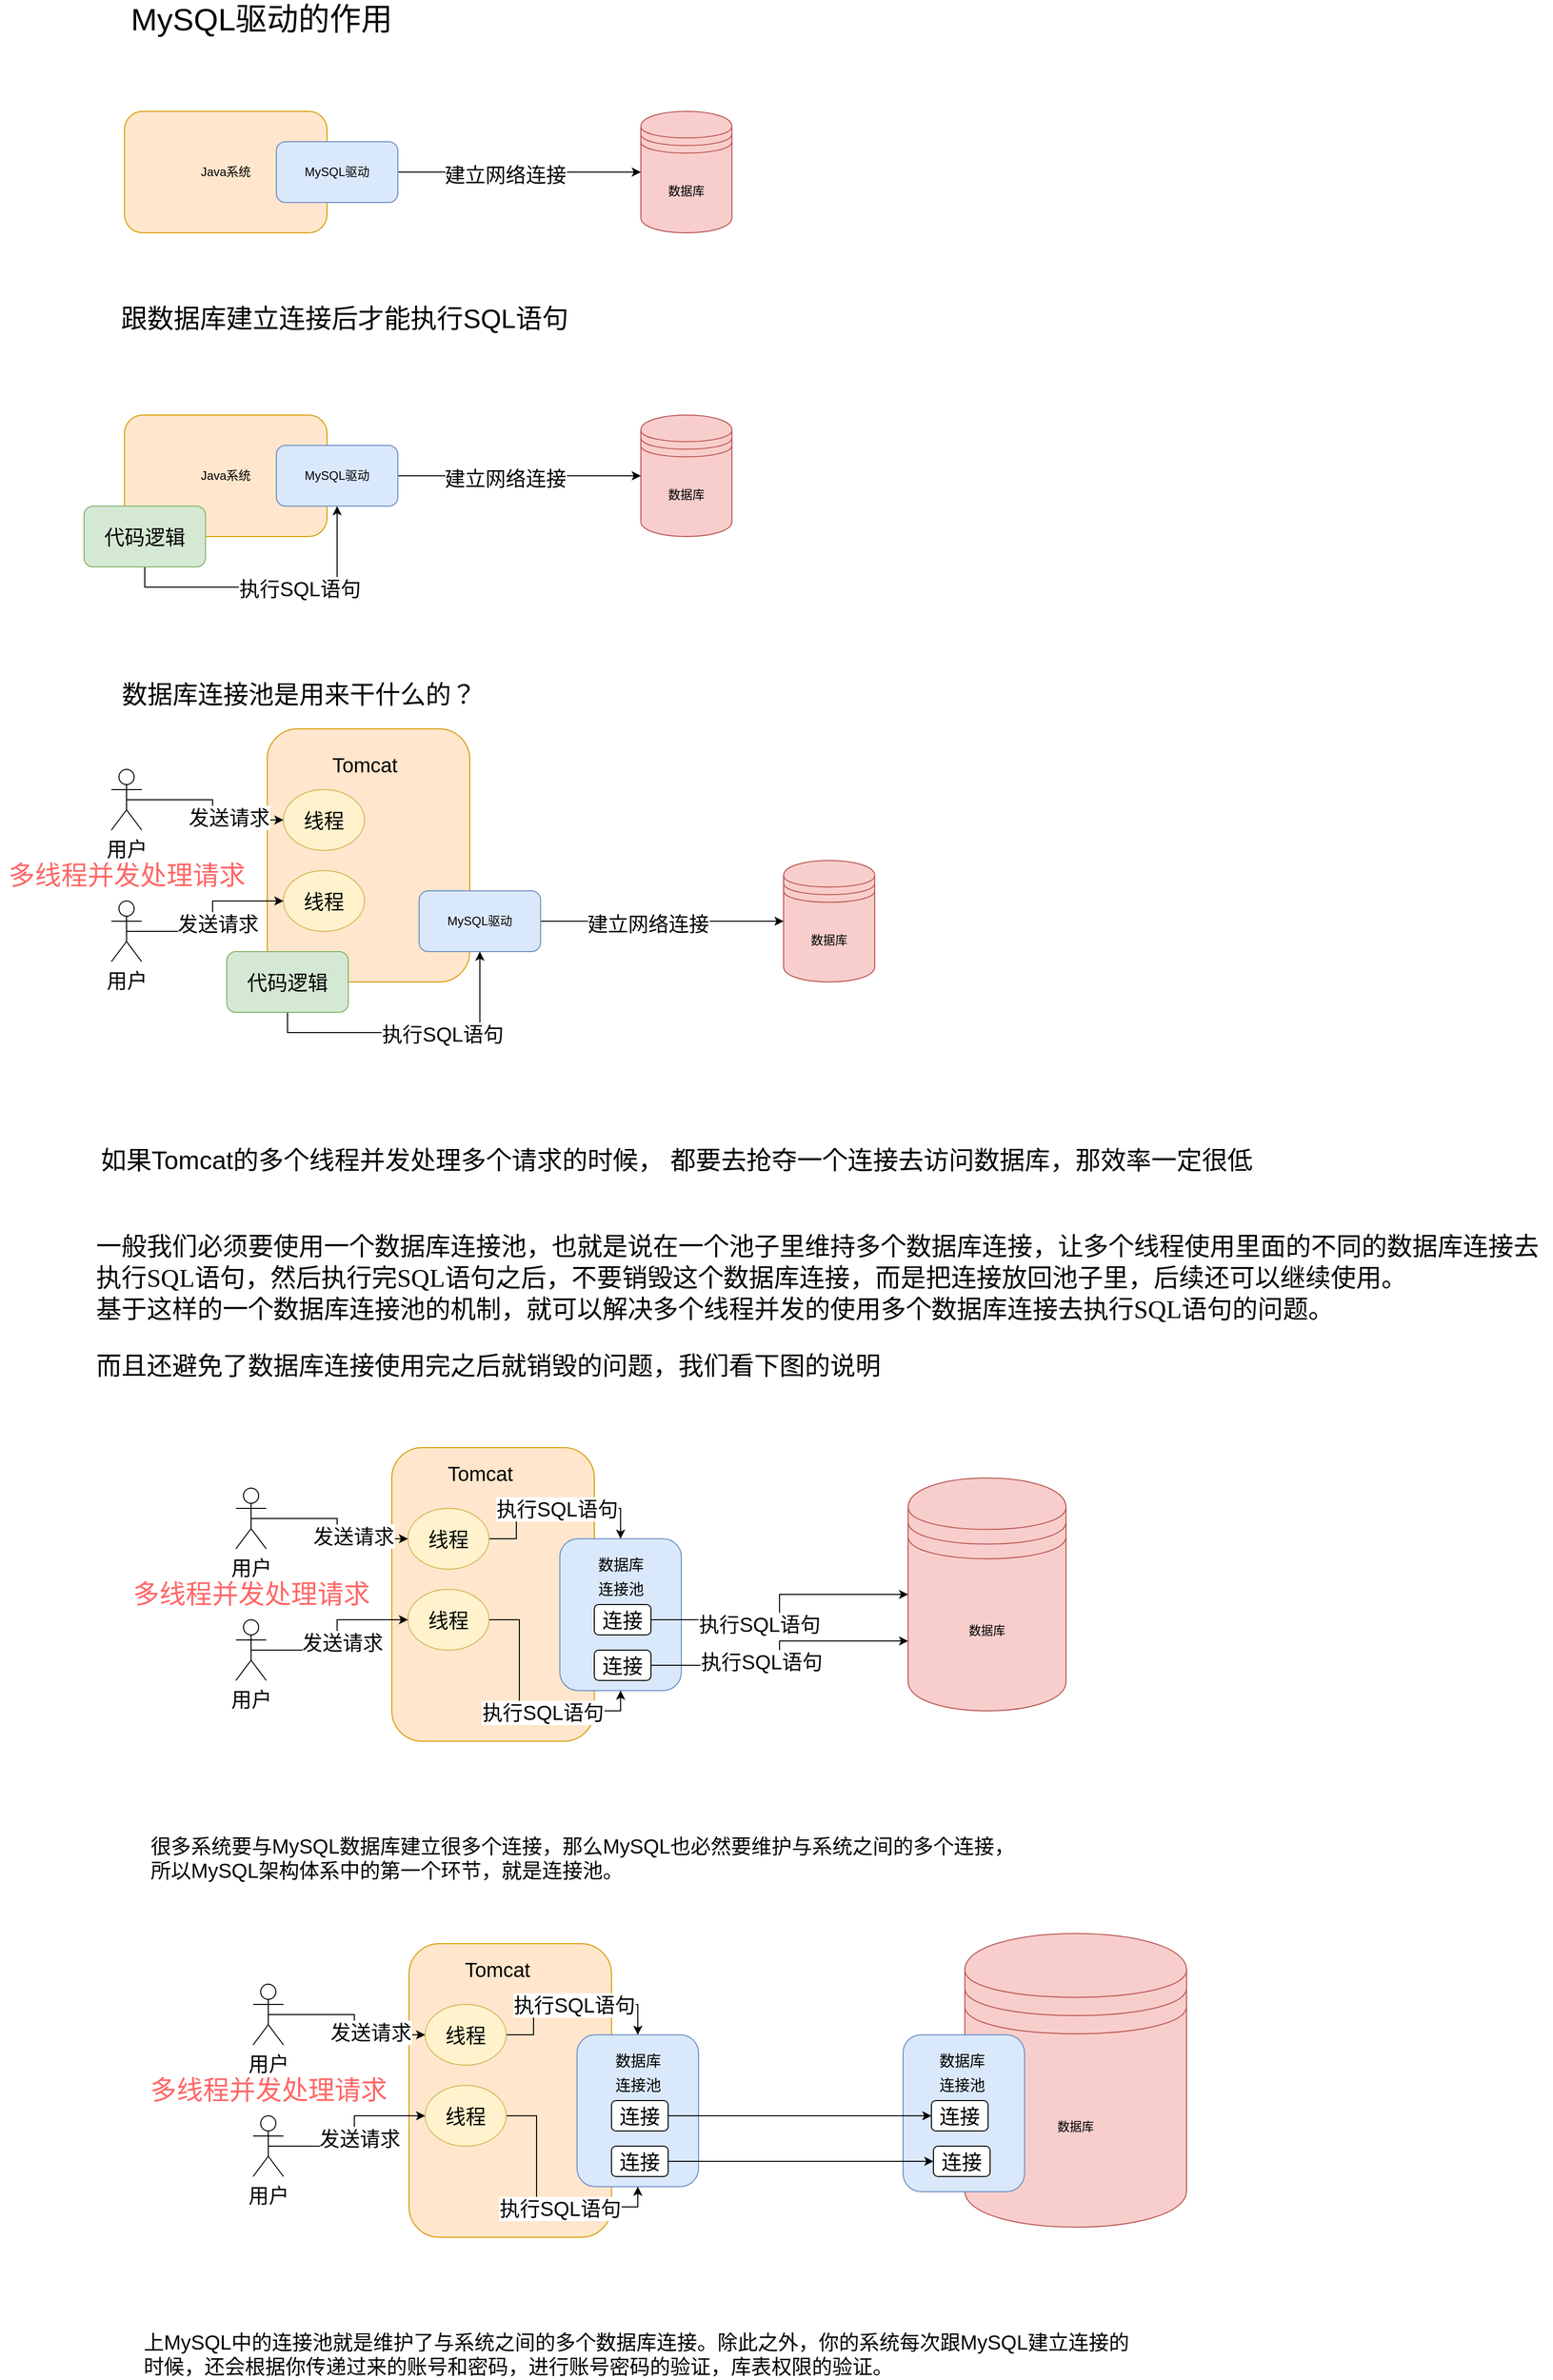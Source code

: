 <mxfile version="13.6.9" type="github">
  <diagram id="EcwfBps_Wt6sAbgpc9Hz" name="Page-1">
    <mxGraphModel dx="1422" dy="726" grid="1" gridSize="10" guides="1" tooltips="1" connect="1" arrows="1" fold="1" page="1" pageScale="1" pageWidth="827" pageHeight="1169" math="0" shadow="0">
      <root>
        <mxCell id="0" />
        <mxCell id="1" parent="0" />
        <mxCell id="CijfTk94sdnZkvBbVIQh-2" value="Java系统" style="rounded=1;whiteSpace=wrap;html=1;fillColor=#ffe6cc;strokeColor=#d79b00;" vertex="1" parent="1">
          <mxGeometry x="130" y="320" width="200" height="120" as="geometry" />
        </mxCell>
        <mxCell id="CijfTk94sdnZkvBbVIQh-4" value="数据库" style="shape=datastore;whiteSpace=wrap;html=1;fillColor=#f8cecc;strokeColor=#b85450;" vertex="1" parent="1">
          <mxGeometry x="640" y="320" width="90" height="120" as="geometry" />
        </mxCell>
        <mxCell id="CijfTk94sdnZkvBbVIQh-7" style="edgeStyle=orthogonalEdgeStyle;rounded=0;orthogonalLoop=1;jettySize=auto;html=1;entryX=0;entryY=0.5;entryDx=0;entryDy=0;" edge="1" parent="1" source="CijfTk94sdnZkvBbVIQh-6" target="CijfTk94sdnZkvBbVIQh-4">
          <mxGeometry relative="1" as="geometry">
            <mxPoint x="630" y="390" as="targetPoint" />
          </mxGeometry>
        </mxCell>
        <mxCell id="CijfTk94sdnZkvBbVIQh-8" value="建立网络连接" style="edgeLabel;html=1;align=center;verticalAlign=middle;resizable=0;points=[];fontSize=20;" vertex="1" connectable="0" parent="CijfTk94sdnZkvBbVIQh-7">
          <mxGeometry x="-0.117" y="-3" relative="1" as="geometry">
            <mxPoint y="-1" as="offset" />
          </mxGeometry>
        </mxCell>
        <mxCell id="CijfTk94sdnZkvBbVIQh-6" value="MySQL驱动" style="rounded=1;whiteSpace=wrap;html=1;fillColor=#dae8fc;strokeColor=#6c8ebf;" vertex="1" parent="1">
          <mxGeometry x="280" y="350" width="120" height="60" as="geometry" />
        </mxCell>
        <mxCell id="CijfTk94sdnZkvBbVIQh-9" value="MySQL驱动的作用" style="text;html=1;resizable=0;autosize=1;align=center;verticalAlign=bottom;points=[];fillColor=none;strokeColor=none;rounded=0;fontSize=31;" vertex="1" parent="1">
          <mxGeometry x="130" y="210" width="270" height="40" as="geometry" />
        </mxCell>
        <mxCell id="CijfTk94sdnZkvBbVIQh-12" value="&lt;font style=&quot;font-size: 26px&quot;&gt;跟数据库建立连接后才能执行SQL语句&lt;/font&gt;" style="text;html=1;resizable=0;autosize=1;align=center;verticalAlign=middle;points=[];fillColor=none;strokeColor=none;rounded=0;fontSize=20;fontColor=none;" vertex="1" parent="1">
          <mxGeometry x="117" y="510" width="460" height="30" as="geometry" />
        </mxCell>
        <mxCell id="CijfTk94sdnZkvBbVIQh-13" value="Java系统" style="rounded=1;whiteSpace=wrap;html=1;fillColor=#ffe6cc;strokeColor=#d79b00;" vertex="1" parent="1">
          <mxGeometry x="130" y="620" width="200" height="120" as="geometry" />
        </mxCell>
        <mxCell id="CijfTk94sdnZkvBbVIQh-14" value="数据库" style="shape=datastore;whiteSpace=wrap;html=1;fillColor=#f8cecc;strokeColor=#b85450;" vertex="1" parent="1">
          <mxGeometry x="640" y="620" width="90" height="120" as="geometry" />
        </mxCell>
        <mxCell id="CijfTk94sdnZkvBbVIQh-15" style="edgeStyle=orthogonalEdgeStyle;rounded=0;orthogonalLoop=1;jettySize=auto;html=1;entryX=0;entryY=0.5;entryDx=0;entryDy=0;" edge="1" parent="1" source="CijfTk94sdnZkvBbVIQh-17" target="CijfTk94sdnZkvBbVIQh-14">
          <mxGeometry relative="1" as="geometry">
            <mxPoint x="630" y="690" as="targetPoint" />
          </mxGeometry>
        </mxCell>
        <mxCell id="CijfTk94sdnZkvBbVIQh-16" value="建立网络连接" style="edgeLabel;html=1;align=center;verticalAlign=middle;resizable=0;points=[];fontSize=20;" vertex="1" connectable="0" parent="CijfTk94sdnZkvBbVIQh-15">
          <mxGeometry x="-0.117" y="-3" relative="1" as="geometry">
            <mxPoint y="-1" as="offset" />
          </mxGeometry>
        </mxCell>
        <mxCell id="CijfTk94sdnZkvBbVIQh-17" value="MySQL驱动" style="rounded=1;whiteSpace=wrap;html=1;fillColor=#dae8fc;strokeColor=#6c8ebf;" vertex="1" parent="1">
          <mxGeometry x="280" y="650" width="120" height="60" as="geometry" />
        </mxCell>
        <mxCell id="CijfTk94sdnZkvBbVIQh-19" style="edgeStyle=orthogonalEdgeStyle;rounded=0;orthogonalLoop=1;jettySize=auto;html=1;exitX=0.5;exitY=1;exitDx=0;exitDy=0;entryX=0.5;entryY=1;entryDx=0;entryDy=0;fontSize=20;fontColor=none;" edge="1" parent="1" source="CijfTk94sdnZkvBbVIQh-18" target="CijfTk94sdnZkvBbVIQh-17">
          <mxGeometry relative="1" as="geometry" />
        </mxCell>
        <mxCell id="CijfTk94sdnZkvBbVIQh-20" value="执行SQL语句" style="edgeLabel;html=1;align=center;verticalAlign=middle;resizable=0;points=[];fontSize=20;fontColor=none;" vertex="1" connectable="0" parent="CijfTk94sdnZkvBbVIQh-19">
          <mxGeometry x="0.193" y="-1" relative="1" as="geometry">
            <mxPoint as="offset" />
          </mxGeometry>
        </mxCell>
        <mxCell id="CijfTk94sdnZkvBbVIQh-18" value="代码逻辑" style="rounded=1;whiteSpace=wrap;html=1;fontSize=20;fillColor=#d5e8d4;strokeColor=#82b366;" vertex="1" parent="1">
          <mxGeometry x="90" y="710" width="120" height="60" as="geometry" />
        </mxCell>
        <mxCell id="CijfTk94sdnZkvBbVIQh-21" value="&lt;font style=&quot;font-size: 25px&quot;&gt;数据库连接池是用来干什么的？&lt;/font&gt;" style="text;html=1;resizable=0;autosize=1;align=center;verticalAlign=middle;points=[];fillColor=none;strokeColor=none;rounded=0;fontSize=20;fontColor=none;" vertex="1" parent="1">
          <mxGeometry x="117" y="880" width="370" height="30" as="geometry" />
        </mxCell>
        <mxCell id="CijfTk94sdnZkvBbVIQh-22" value="&lt;pre&gt;&lt;br&gt;&lt;/pre&gt;" style="rounded=1;whiteSpace=wrap;html=1;fillColor=#ffe6cc;strokeColor=#d79b00;align=left;" vertex="1" parent="1">
          <mxGeometry x="271" y="930" width="200" height="250" as="geometry" />
        </mxCell>
        <mxCell id="CijfTk94sdnZkvBbVIQh-23" value="数据库" style="shape=datastore;whiteSpace=wrap;html=1;fillColor=#f8cecc;strokeColor=#b85450;" vertex="1" parent="1">
          <mxGeometry x="781" y="1060" width="90" height="120" as="geometry" />
        </mxCell>
        <mxCell id="CijfTk94sdnZkvBbVIQh-24" style="edgeStyle=orthogonalEdgeStyle;rounded=0;orthogonalLoop=1;jettySize=auto;html=1;entryX=0;entryY=0.5;entryDx=0;entryDy=0;" edge="1" parent="1" source="CijfTk94sdnZkvBbVIQh-26" target="CijfTk94sdnZkvBbVIQh-23">
          <mxGeometry relative="1" as="geometry">
            <mxPoint x="771" y="1130" as="targetPoint" />
          </mxGeometry>
        </mxCell>
        <mxCell id="CijfTk94sdnZkvBbVIQh-25" value="建立网络连接" style="edgeLabel;html=1;align=center;verticalAlign=middle;resizable=0;points=[];fontSize=20;" vertex="1" connectable="0" parent="CijfTk94sdnZkvBbVIQh-24">
          <mxGeometry x="-0.117" y="-3" relative="1" as="geometry">
            <mxPoint y="-1" as="offset" />
          </mxGeometry>
        </mxCell>
        <mxCell id="CijfTk94sdnZkvBbVIQh-26" value="MySQL驱动" style="rounded=1;whiteSpace=wrap;html=1;fillColor=#dae8fc;strokeColor=#6c8ebf;" vertex="1" parent="1">
          <mxGeometry x="421" y="1090" width="120" height="60" as="geometry" />
        </mxCell>
        <mxCell id="CijfTk94sdnZkvBbVIQh-27" style="edgeStyle=orthogonalEdgeStyle;rounded=0;orthogonalLoop=1;jettySize=auto;html=1;exitX=0.5;exitY=1;exitDx=0;exitDy=0;entryX=0.5;entryY=1;entryDx=0;entryDy=0;fontSize=20;fontColor=none;" edge="1" parent="1" source="CijfTk94sdnZkvBbVIQh-29" target="CijfTk94sdnZkvBbVIQh-26">
          <mxGeometry relative="1" as="geometry" />
        </mxCell>
        <mxCell id="CijfTk94sdnZkvBbVIQh-28" value="执行SQL语句" style="edgeLabel;html=1;align=center;verticalAlign=middle;resizable=0;points=[];fontSize=20;fontColor=none;" vertex="1" connectable="0" parent="CijfTk94sdnZkvBbVIQh-27">
          <mxGeometry x="0.193" y="-1" relative="1" as="geometry">
            <mxPoint as="offset" />
          </mxGeometry>
        </mxCell>
        <mxCell id="CijfTk94sdnZkvBbVIQh-29" value="代码逻辑" style="rounded=1;whiteSpace=wrap;html=1;fontSize=20;fillColor=#d5e8d4;strokeColor=#82b366;" vertex="1" parent="1">
          <mxGeometry x="231" y="1150" width="120" height="60" as="geometry" />
        </mxCell>
        <mxCell id="CijfTk94sdnZkvBbVIQh-30" value="Tomcat" style="text;html=1;resizable=0;autosize=1;align=center;verticalAlign=middle;points=[];fillColor=none;strokeColor=none;rounded=0;fontSize=20;fontColor=none;" vertex="1" parent="1">
          <mxGeometry x="327" y="950" width="80" height="30" as="geometry" />
        </mxCell>
        <mxCell id="CijfTk94sdnZkvBbVIQh-31" value="线程" style="ellipse;whiteSpace=wrap;html=1;fontSize=20;fillColor=#fff2cc;strokeColor=#d6b656;" vertex="1" parent="1">
          <mxGeometry x="287" y="990" width="80" height="60" as="geometry" />
        </mxCell>
        <mxCell id="CijfTk94sdnZkvBbVIQh-32" value="线程" style="ellipse;whiteSpace=wrap;html=1;fontSize=20;fillColor=#fff2cc;strokeColor=#d6b656;" vertex="1" parent="1">
          <mxGeometry x="287" y="1070" width="80" height="60" as="geometry" />
        </mxCell>
        <mxCell id="CijfTk94sdnZkvBbVIQh-35" style="edgeStyle=orthogonalEdgeStyle;rounded=0;orthogonalLoop=1;jettySize=auto;html=1;exitX=0.5;exitY=0.5;exitDx=0;exitDy=0;exitPerimeter=0;entryX=0;entryY=0.5;entryDx=0;entryDy=0;fontSize=20;fontColor=none;" edge="1" parent="1" source="CijfTk94sdnZkvBbVIQh-33" target="CijfTk94sdnZkvBbVIQh-31">
          <mxGeometry relative="1" as="geometry" />
        </mxCell>
        <mxCell id="CijfTk94sdnZkvBbVIQh-36" value="发送请求" style="edgeLabel;html=1;align=center;verticalAlign=middle;resizable=0;points=[];fontSize=20;fontColor=none;" vertex="1" connectable="0" parent="CijfTk94sdnZkvBbVIQh-35">
          <mxGeometry x="0.376" y="3" relative="1" as="geometry">
            <mxPoint as="offset" />
          </mxGeometry>
        </mxCell>
        <mxCell id="CijfTk94sdnZkvBbVIQh-33" value="用户" style="shape=umlActor;verticalLabelPosition=bottom;verticalAlign=top;html=1;outlineConnect=0;fontSize=20;fontColor=none;" vertex="1" parent="1">
          <mxGeometry x="117" y="970" width="30" height="60" as="geometry" />
        </mxCell>
        <mxCell id="CijfTk94sdnZkvBbVIQh-38" style="edgeStyle=orthogonalEdgeStyle;rounded=0;orthogonalLoop=1;jettySize=auto;html=1;exitX=0.5;exitY=0.5;exitDx=0;exitDy=0;exitPerimeter=0;entryX=0;entryY=0.5;entryDx=0;entryDy=0;fontSize=20;fontColor=none;" edge="1" parent="1" source="CijfTk94sdnZkvBbVIQh-37" target="CijfTk94sdnZkvBbVIQh-32">
          <mxGeometry relative="1" as="geometry" />
        </mxCell>
        <mxCell id="CijfTk94sdnZkvBbVIQh-39" value="发送请求" style="edgeLabel;html=1;align=center;verticalAlign=middle;resizable=0;points=[];fontSize=20;fontColor=none;" vertex="1" connectable="0" parent="CijfTk94sdnZkvBbVIQh-38">
          <mxGeometry x="0.008" y="-5" relative="1" as="geometry">
            <mxPoint as="offset" />
          </mxGeometry>
        </mxCell>
        <mxCell id="CijfTk94sdnZkvBbVIQh-37" value="用户" style="shape=umlActor;verticalLabelPosition=bottom;verticalAlign=top;html=1;outlineConnect=0;fontSize=20;fontColor=none;" vertex="1" parent="1">
          <mxGeometry x="117" y="1100" width="30" height="60" as="geometry" />
        </mxCell>
        <mxCell id="CijfTk94sdnZkvBbVIQh-40" value="&lt;font color=&quot;#ff6666&quot; style=&quot;font-size: 26px&quot;&gt;多线程并发处理请求&lt;/font&gt;" style="text;html=1;resizable=0;autosize=1;align=center;verticalAlign=middle;points=[];fillColor=none;strokeColor=none;rounded=0;fontSize=20;fontColor=none;" vertex="1" parent="1">
          <mxGeometry x="7" y="1060" width="250" height="30" as="geometry" />
        </mxCell>
        <mxCell id="CijfTk94sdnZkvBbVIQh-41" value="&lt;div style=&quot;font-size: 25px&quot;&gt;&lt;font style=&quot;font-size: 25px&quot;&gt;如果Tomcat的多个线程并发处理多个请求的时候，&amp;nbsp;都要去抢夺一个连接去访问数据库，&lt;/font&gt;&lt;span style=&quot;text-align: left&quot;&gt;那效率一定很低&lt;/span&gt;&lt;/div&gt;" style="text;html=1;resizable=0;autosize=1;align=center;verticalAlign=middle;points=[];fillColor=none;strokeColor=none;rounded=0;fontSize=20;fontColor=none;" vertex="1" parent="1">
          <mxGeometry x="100" y="1340" width="1150" height="30" as="geometry" />
        </mxCell>
        <mxCell id="CijfTk94sdnZkvBbVIQh-42" value="&lt;p style=&quot;font-size: 25px&quot;&gt;&lt;font face=&quot;Tahoma&quot;&gt;&lt;font style=&quot;font-size: 25px&quot;&gt;一般我们必须要使用一个数据库连接池，也就是说在一个池子里维持多个数据库连接，让多个线程使用里面的不同的数据库连接去&lt;br&gt;&lt;/font&gt;&lt;font style=&quot;font-size: 25px&quot;&gt;执行SQL语句，然后执行完SQL语句之后，不要销毁这个数据库连接，而是把连接放回池子里，后续还可以继续使用。&lt;br&gt;&lt;/font&gt;&lt;font style=&quot;font-size: 25px&quot;&gt;基于这样的一个数据库连接池的机制，就可以解决多个线程并发的使用多个数据库连接去执行SQL语句的问题。&lt;/font&gt;&lt;/font&gt;&lt;/p&gt;&lt;p style=&quot;font-size: 25px&quot;&gt;&lt;font style=&quot;font-family: &amp;#34;tahoma&amp;#34;&quot;&gt;而且还避免了数据库连&lt;/font&gt;&lt;font style=&quot;font-family: &amp;#34;tahoma&amp;#34;&quot;&gt;接使用完之后就销毁的问题，我们看下图的说明&lt;/font&gt;&lt;/p&gt;" style="text;html=1;resizable=0;autosize=1;align=left;verticalAlign=middle;points=[];fillColor=none;strokeColor=none;rounded=0;fontSize=20;fontColor=none;" vertex="1" parent="1">
          <mxGeometry x="100" y="1410" width="1440" height="180" as="geometry" />
        </mxCell>
        <mxCell id="CijfTk94sdnZkvBbVIQh-43" value="&lt;pre&gt;&lt;br&gt;&lt;/pre&gt;" style="rounded=1;whiteSpace=wrap;html=1;fillColor=#ffe6cc;strokeColor=#d79b00;align=left;" vertex="1" parent="1">
          <mxGeometry x="394" y="1640" width="200" height="290" as="geometry" />
        </mxCell>
        <mxCell id="CijfTk94sdnZkvBbVIQh-44" value="数据库" style="shape=datastore;whiteSpace=wrap;html=1;fillColor=#f8cecc;strokeColor=#b85450;" vertex="1" parent="1">
          <mxGeometry x="904" y="1670" width="156" height="230" as="geometry" />
        </mxCell>
        <mxCell id="CijfTk94sdnZkvBbVIQh-47" value="" style="rounded=1;whiteSpace=wrap;html=1;fillColor=#dae8fc;strokeColor=#6c8ebf;" vertex="1" parent="1">
          <mxGeometry x="560" y="1730" width="120" height="150" as="geometry" />
        </mxCell>
        <mxCell id="CijfTk94sdnZkvBbVIQh-48" style="edgeStyle=orthogonalEdgeStyle;rounded=0;orthogonalLoop=1;jettySize=auto;html=1;exitX=1;exitY=0.5;exitDx=0;exitDy=0;entryX=0.5;entryY=1;entryDx=0;entryDy=0;fontSize=20;fontColor=none;" edge="1" parent="1" source="CijfTk94sdnZkvBbVIQh-53" target="CijfTk94sdnZkvBbVIQh-47">
          <mxGeometry relative="1" as="geometry">
            <mxPoint x="414" y="1920" as="sourcePoint" />
            <Array as="points">
              <mxPoint x="520" y="1810" />
              <mxPoint x="520" y="1900" />
              <mxPoint x="620" y="1900" />
            </Array>
          </mxGeometry>
        </mxCell>
        <mxCell id="CijfTk94sdnZkvBbVIQh-49" value="执行SQL语句" style="edgeLabel;html=1;align=center;verticalAlign=middle;resizable=0;points=[];fontSize=20;fontColor=none;" vertex="1" connectable="0" parent="CijfTk94sdnZkvBbVIQh-48">
          <mxGeometry x="0.193" y="-1" relative="1" as="geometry">
            <mxPoint as="offset" />
          </mxGeometry>
        </mxCell>
        <mxCell id="CijfTk94sdnZkvBbVIQh-51" value="Tomcat" style="text;html=1;resizable=0;autosize=1;align=center;verticalAlign=middle;points=[];fillColor=none;strokeColor=none;rounded=0;fontSize=20;fontColor=none;" vertex="1" parent="1">
          <mxGeometry x="441" y="1650" width="80" height="30" as="geometry" />
        </mxCell>
        <mxCell id="CijfTk94sdnZkvBbVIQh-61" style="edgeStyle=orthogonalEdgeStyle;rounded=0;orthogonalLoop=1;jettySize=auto;html=1;exitX=1;exitY=0.5;exitDx=0;exitDy=0;fontSize=20;fontColor=none;entryX=0.5;entryY=0;entryDx=0;entryDy=0;" edge="1" parent="1" source="CijfTk94sdnZkvBbVIQh-52" target="CijfTk94sdnZkvBbVIQh-47">
          <mxGeometry relative="1" as="geometry">
            <mxPoint x="630" y="1700" as="targetPoint" />
            <Array as="points">
              <mxPoint x="517" y="1730" />
              <mxPoint x="517" y="1700" />
              <mxPoint x="620" y="1700" />
            </Array>
          </mxGeometry>
        </mxCell>
        <mxCell id="CijfTk94sdnZkvBbVIQh-63" value="执行SQL语句" style="edgeLabel;html=1;align=center;verticalAlign=middle;resizable=0;points=[];fontSize=20;fontColor=none;" vertex="1" connectable="0" parent="CijfTk94sdnZkvBbVIQh-61">
          <mxGeometry x="0.021" relative="1" as="geometry">
            <mxPoint as="offset" />
          </mxGeometry>
        </mxCell>
        <mxCell id="CijfTk94sdnZkvBbVIQh-52" value="线程" style="ellipse;whiteSpace=wrap;html=1;fontSize=20;fillColor=#fff2cc;strokeColor=#d6b656;" vertex="1" parent="1">
          <mxGeometry x="410" y="1700" width="80" height="60" as="geometry" />
        </mxCell>
        <mxCell id="CijfTk94sdnZkvBbVIQh-53" value="线程" style="ellipse;whiteSpace=wrap;html=1;fontSize=20;fillColor=#fff2cc;strokeColor=#d6b656;" vertex="1" parent="1">
          <mxGeometry x="410" y="1780" width="80" height="60" as="geometry" />
        </mxCell>
        <mxCell id="CijfTk94sdnZkvBbVIQh-54" style="edgeStyle=orthogonalEdgeStyle;rounded=0;orthogonalLoop=1;jettySize=auto;html=1;exitX=0.5;exitY=0.5;exitDx=0;exitDy=0;exitPerimeter=0;entryX=0;entryY=0.5;entryDx=0;entryDy=0;fontSize=20;fontColor=none;" edge="1" parent="1" source="CijfTk94sdnZkvBbVIQh-56" target="CijfTk94sdnZkvBbVIQh-52">
          <mxGeometry relative="1" as="geometry" />
        </mxCell>
        <mxCell id="CijfTk94sdnZkvBbVIQh-55" value="发送请求" style="edgeLabel;html=1;align=center;verticalAlign=middle;resizable=0;points=[];fontSize=20;fontColor=none;" vertex="1" connectable="0" parent="CijfTk94sdnZkvBbVIQh-54">
          <mxGeometry x="0.376" y="3" relative="1" as="geometry">
            <mxPoint as="offset" />
          </mxGeometry>
        </mxCell>
        <mxCell id="CijfTk94sdnZkvBbVIQh-56" value="用户" style="shape=umlActor;verticalLabelPosition=bottom;verticalAlign=top;html=1;outlineConnect=0;fontSize=20;fontColor=none;" vertex="1" parent="1">
          <mxGeometry x="240" y="1680" width="30" height="60" as="geometry" />
        </mxCell>
        <mxCell id="CijfTk94sdnZkvBbVIQh-57" style="edgeStyle=orthogonalEdgeStyle;rounded=0;orthogonalLoop=1;jettySize=auto;html=1;exitX=0.5;exitY=0.5;exitDx=0;exitDy=0;exitPerimeter=0;entryX=0;entryY=0.5;entryDx=0;entryDy=0;fontSize=20;fontColor=none;" edge="1" parent="1" source="CijfTk94sdnZkvBbVIQh-59" target="CijfTk94sdnZkvBbVIQh-53">
          <mxGeometry relative="1" as="geometry" />
        </mxCell>
        <mxCell id="CijfTk94sdnZkvBbVIQh-58" value="发送请求" style="edgeLabel;html=1;align=center;verticalAlign=middle;resizable=0;points=[];fontSize=20;fontColor=none;" vertex="1" connectable="0" parent="CijfTk94sdnZkvBbVIQh-57">
          <mxGeometry x="0.008" y="-5" relative="1" as="geometry">
            <mxPoint as="offset" />
          </mxGeometry>
        </mxCell>
        <mxCell id="CijfTk94sdnZkvBbVIQh-59" value="用户" style="shape=umlActor;verticalLabelPosition=bottom;verticalAlign=top;html=1;outlineConnect=0;fontSize=20;fontColor=none;" vertex="1" parent="1">
          <mxGeometry x="240" y="1810" width="30" height="60" as="geometry" />
        </mxCell>
        <mxCell id="CijfTk94sdnZkvBbVIQh-60" value="&lt;font color=&quot;#ff6666&quot; style=&quot;font-size: 26px&quot;&gt;多线程并发处理请求&lt;/font&gt;" style="text;html=1;resizable=0;autosize=1;align=center;verticalAlign=middle;points=[];fillColor=none;strokeColor=none;rounded=0;fontSize=20;fontColor=none;" vertex="1" parent="1">
          <mxGeometry x="130" y="1770" width="250" height="30" as="geometry" />
        </mxCell>
        <mxCell id="CijfTk94sdnZkvBbVIQh-64" value="&lt;font style=&quot;font-size: 15px&quot;&gt;数据库&lt;br&gt;连接池&lt;/font&gt;" style="text;html=1;resizable=0;autosize=1;align=center;verticalAlign=middle;points=[];fillColor=none;strokeColor=none;rounded=0;fontSize=20;fontColor=none;" vertex="1" parent="1">
          <mxGeometry x="590" y="1735" width="60" height="60" as="geometry" />
        </mxCell>
        <mxCell id="CijfTk94sdnZkvBbVIQh-71" style="edgeStyle=orthogonalEdgeStyle;rounded=0;orthogonalLoop=1;jettySize=auto;html=1;exitX=1;exitY=0.5;exitDx=0;exitDy=0;entryX=0;entryY=0.7;entryDx=0;entryDy=0;fontSize=20;fontColor=none;" edge="1" parent="1" source="CijfTk94sdnZkvBbVIQh-65" target="CijfTk94sdnZkvBbVIQh-44">
          <mxGeometry relative="1" as="geometry" />
        </mxCell>
        <mxCell id="CijfTk94sdnZkvBbVIQh-73" value="执行SQL语句" style="edgeLabel;html=1;align=center;verticalAlign=middle;resizable=0;points=[];fontSize=20;fontColor=none;" vertex="1" connectable="0" parent="CijfTk94sdnZkvBbVIQh-71">
          <mxGeometry x="-0.216" y="4" relative="1" as="geometry">
            <mxPoint as="offset" />
          </mxGeometry>
        </mxCell>
        <mxCell id="CijfTk94sdnZkvBbVIQh-65" value="连接" style="rounded=1;whiteSpace=wrap;html=1;fontSize=20;fontColor=none;" vertex="1" parent="1">
          <mxGeometry x="594" y="1840" width="56" height="30" as="geometry" />
        </mxCell>
        <mxCell id="CijfTk94sdnZkvBbVIQh-67" style="edgeStyle=orthogonalEdgeStyle;rounded=0;orthogonalLoop=1;jettySize=auto;html=1;exitX=1;exitY=0.5;exitDx=0;exitDy=0;fontSize=20;fontColor=none;entryX=0;entryY=0.5;entryDx=0;entryDy=0;" edge="1" parent="1" source="CijfTk94sdnZkvBbVIQh-66" target="CijfTk94sdnZkvBbVIQh-44">
          <mxGeometry relative="1" as="geometry" />
        </mxCell>
        <mxCell id="CijfTk94sdnZkvBbVIQh-72" value="执行SQL语句" style="edgeLabel;html=1;align=center;verticalAlign=middle;resizable=0;points=[];fontSize=20;fontColor=none;" vertex="1" connectable="0" parent="CijfTk94sdnZkvBbVIQh-67">
          <mxGeometry x="-0.233" y="-4" relative="1" as="geometry">
            <mxPoint as="offset" />
          </mxGeometry>
        </mxCell>
        <mxCell id="CijfTk94sdnZkvBbVIQh-66" value="连接" style="rounded=1;whiteSpace=wrap;html=1;fontSize=20;fontColor=none;" vertex="1" parent="1">
          <mxGeometry x="594" y="1795" width="56" height="30" as="geometry" />
        </mxCell>
        <mxCell id="CijfTk94sdnZkvBbVIQh-74" value="&lt;pre&gt;&lt;br&gt;&lt;/pre&gt;" style="rounded=1;whiteSpace=wrap;html=1;fillColor=#ffe6cc;strokeColor=#d79b00;align=left;" vertex="1" parent="1">
          <mxGeometry x="411" y="2130" width="200" height="290" as="geometry" />
        </mxCell>
        <mxCell id="CijfTk94sdnZkvBbVIQh-75" value="数据库" style="shape=datastore;whiteSpace=wrap;html=1;fillColor=#f8cecc;strokeColor=#b85450;" vertex="1" parent="1">
          <mxGeometry x="960" y="2120" width="219" height="290" as="geometry" />
        </mxCell>
        <mxCell id="CijfTk94sdnZkvBbVIQh-76" value="" style="rounded=1;whiteSpace=wrap;html=1;fillColor=#dae8fc;strokeColor=#6c8ebf;" vertex="1" parent="1">
          <mxGeometry x="577" y="2220" width="120" height="150" as="geometry" />
        </mxCell>
        <mxCell id="CijfTk94sdnZkvBbVIQh-77" style="edgeStyle=orthogonalEdgeStyle;rounded=0;orthogonalLoop=1;jettySize=auto;html=1;exitX=1;exitY=0.5;exitDx=0;exitDy=0;entryX=0.5;entryY=1;entryDx=0;entryDy=0;fontSize=20;fontColor=none;" edge="1" parent="1" source="CijfTk94sdnZkvBbVIQh-83" target="CijfTk94sdnZkvBbVIQh-76">
          <mxGeometry relative="1" as="geometry">
            <mxPoint x="431" y="2410" as="sourcePoint" />
            <Array as="points">
              <mxPoint x="537" y="2300" />
              <mxPoint x="537" y="2390" />
              <mxPoint x="637" y="2390" />
            </Array>
          </mxGeometry>
        </mxCell>
        <mxCell id="CijfTk94sdnZkvBbVIQh-78" value="执行SQL语句" style="edgeLabel;html=1;align=center;verticalAlign=middle;resizable=0;points=[];fontSize=20;fontColor=none;" vertex="1" connectable="0" parent="CijfTk94sdnZkvBbVIQh-77">
          <mxGeometry x="0.193" y="-1" relative="1" as="geometry">
            <mxPoint as="offset" />
          </mxGeometry>
        </mxCell>
        <mxCell id="CijfTk94sdnZkvBbVIQh-79" value="Tomcat" style="text;html=1;resizable=0;autosize=1;align=center;verticalAlign=middle;points=[];fillColor=none;strokeColor=none;rounded=0;fontSize=20;fontColor=none;" vertex="1" parent="1">
          <mxGeometry x="458" y="2140" width="80" height="30" as="geometry" />
        </mxCell>
        <mxCell id="CijfTk94sdnZkvBbVIQh-80" style="edgeStyle=orthogonalEdgeStyle;rounded=0;orthogonalLoop=1;jettySize=auto;html=1;exitX=1;exitY=0.5;exitDx=0;exitDy=0;fontSize=20;fontColor=none;entryX=0.5;entryY=0;entryDx=0;entryDy=0;" edge="1" parent="1" source="CijfTk94sdnZkvBbVIQh-82" target="CijfTk94sdnZkvBbVIQh-76">
          <mxGeometry relative="1" as="geometry">
            <mxPoint x="647" y="2190" as="targetPoint" />
            <Array as="points">
              <mxPoint x="534" y="2220" />
              <mxPoint x="534" y="2190" />
              <mxPoint x="637" y="2190" />
            </Array>
          </mxGeometry>
        </mxCell>
        <mxCell id="CijfTk94sdnZkvBbVIQh-81" value="执行SQL语句" style="edgeLabel;html=1;align=center;verticalAlign=middle;resizable=0;points=[];fontSize=20;fontColor=none;" vertex="1" connectable="0" parent="CijfTk94sdnZkvBbVIQh-80">
          <mxGeometry x="0.021" relative="1" as="geometry">
            <mxPoint as="offset" />
          </mxGeometry>
        </mxCell>
        <mxCell id="CijfTk94sdnZkvBbVIQh-82" value="线程" style="ellipse;whiteSpace=wrap;html=1;fontSize=20;fillColor=#fff2cc;strokeColor=#d6b656;" vertex="1" parent="1">
          <mxGeometry x="427" y="2190" width="80" height="60" as="geometry" />
        </mxCell>
        <mxCell id="CijfTk94sdnZkvBbVIQh-83" value="线程" style="ellipse;whiteSpace=wrap;html=1;fontSize=20;fillColor=#fff2cc;strokeColor=#d6b656;" vertex="1" parent="1">
          <mxGeometry x="427" y="2270" width="80" height="60" as="geometry" />
        </mxCell>
        <mxCell id="CijfTk94sdnZkvBbVIQh-84" style="edgeStyle=orthogonalEdgeStyle;rounded=0;orthogonalLoop=1;jettySize=auto;html=1;exitX=0.5;exitY=0.5;exitDx=0;exitDy=0;exitPerimeter=0;entryX=0;entryY=0.5;entryDx=0;entryDy=0;fontSize=20;fontColor=none;" edge="1" parent="1" source="CijfTk94sdnZkvBbVIQh-86" target="CijfTk94sdnZkvBbVIQh-82">
          <mxGeometry relative="1" as="geometry" />
        </mxCell>
        <mxCell id="CijfTk94sdnZkvBbVIQh-85" value="发送请求" style="edgeLabel;html=1;align=center;verticalAlign=middle;resizable=0;points=[];fontSize=20;fontColor=none;" vertex="1" connectable="0" parent="CijfTk94sdnZkvBbVIQh-84">
          <mxGeometry x="0.376" y="3" relative="1" as="geometry">
            <mxPoint as="offset" />
          </mxGeometry>
        </mxCell>
        <mxCell id="CijfTk94sdnZkvBbVIQh-86" value="用户" style="shape=umlActor;verticalLabelPosition=bottom;verticalAlign=top;html=1;outlineConnect=0;fontSize=20;fontColor=none;" vertex="1" parent="1">
          <mxGeometry x="257" y="2170" width="30" height="60" as="geometry" />
        </mxCell>
        <mxCell id="CijfTk94sdnZkvBbVIQh-87" style="edgeStyle=orthogonalEdgeStyle;rounded=0;orthogonalLoop=1;jettySize=auto;html=1;exitX=0.5;exitY=0.5;exitDx=0;exitDy=0;exitPerimeter=0;entryX=0;entryY=0.5;entryDx=0;entryDy=0;fontSize=20;fontColor=none;" edge="1" parent="1" source="CijfTk94sdnZkvBbVIQh-89" target="CijfTk94sdnZkvBbVIQh-83">
          <mxGeometry relative="1" as="geometry" />
        </mxCell>
        <mxCell id="CijfTk94sdnZkvBbVIQh-88" value="发送请求" style="edgeLabel;html=1;align=center;verticalAlign=middle;resizable=0;points=[];fontSize=20;fontColor=none;" vertex="1" connectable="0" parent="CijfTk94sdnZkvBbVIQh-87">
          <mxGeometry x="0.008" y="-5" relative="1" as="geometry">
            <mxPoint as="offset" />
          </mxGeometry>
        </mxCell>
        <mxCell id="CijfTk94sdnZkvBbVIQh-89" value="用户" style="shape=umlActor;verticalLabelPosition=bottom;verticalAlign=top;html=1;outlineConnect=0;fontSize=20;fontColor=none;" vertex="1" parent="1">
          <mxGeometry x="257" y="2300" width="30" height="60" as="geometry" />
        </mxCell>
        <mxCell id="CijfTk94sdnZkvBbVIQh-90" value="&lt;font color=&quot;#ff6666&quot; style=&quot;font-size: 26px&quot;&gt;多线程并发处理请求&lt;/font&gt;" style="text;html=1;resizable=0;autosize=1;align=center;verticalAlign=middle;points=[];fillColor=none;strokeColor=none;rounded=0;fontSize=20;fontColor=none;" vertex="1" parent="1">
          <mxGeometry x="147" y="2260" width="250" height="30" as="geometry" />
        </mxCell>
        <mxCell id="CijfTk94sdnZkvBbVIQh-91" value="&lt;font style=&quot;font-size: 15px&quot;&gt;数据库&lt;br&gt;连接池&lt;/font&gt;" style="text;html=1;resizable=0;autosize=1;align=center;verticalAlign=middle;points=[];fillColor=none;strokeColor=none;rounded=0;fontSize=20;fontColor=none;" vertex="1" parent="1">
          <mxGeometry x="607" y="2225" width="60" height="60" as="geometry" />
        </mxCell>
        <mxCell id="CijfTk94sdnZkvBbVIQh-94" value="连接" style="rounded=1;whiteSpace=wrap;html=1;fontSize=20;fontColor=none;" vertex="1" parent="1">
          <mxGeometry x="611" y="2330" width="56" height="30" as="geometry" />
        </mxCell>
        <mxCell id="CijfTk94sdnZkvBbVIQh-97" value="连接" style="rounded=1;whiteSpace=wrap;html=1;fontSize=20;fontColor=none;" vertex="1" parent="1">
          <mxGeometry x="611" y="2285" width="56" height="30" as="geometry" />
        </mxCell>
        <mxCell id="CijfTk94sdnZkvBbVIQh-98" value="&lt;div&gt;很多系统要与MySQL数据库建立很多个连接，&lt;span&gt;那么&lt;/span&gt;&lt;span&gt;MySQL也必然要维护与系统之间的多个连接，&lt;/span&gt;&lt;/div&gt;&lt;div style=&quot;text-align: left&quot;&gt;&lt;span&gt;所以MySQL架构体系中的第一个环节，就是连接池。&lt;/span&gt;&lt;/div&gt;" style="text;html=1;resizable=0;autosize=1;align=center;verticalAlign=middle;points=[];fillColor=none;strokeColor=none;rounded=0;fontSize=20;fontColor=none;" vertex="1" parent="1">
          <mxGeometry x="147" y="2020" width="870" height="50" as="geometry" />
        </mxCell>
        <mxCell id="CijfTk94sdnZkvBbVIQh-99" value="" style="rounded=1;whiteSpace=wrap;html=1;fillColor=#dae8fc;strokeColor=#6c8ebf;" vertex="1" parent="1">
          <mxGeometry x="899" y="2220" width="120" height="155" as="geometry" />
        </mxCell>
        <mxCell id="CijfTk94sdnZkvBbVIQh-100" value="&lt;font style=&quot;font-size: 15px&quot;&gt;数据库&lt;br&gt;连接池&lt;/font&gt;" style="text;html=1;resizable=0;autosize=1;align=center;verticalAlign=middle;points=[];fillColor=none;strokeColor=none;rounded=0;fontSize=20;fontColor=none;" vertex="1" parent="1">
          <mxGeometry x="927" y="2225" width="60" height="60" as="geometry" />
        </mxCell>
        <mxCell id="CijfTk94sdnZkvBbVIQh-101" value="连接" style="rounded=1;whiteSpace=wrap;html=1;fontSize=20;fontColor=none;" vertex="1" parent="1">
          <mxGeometry x="927" y="2285" width="56" height="30" as="geometry" />
        </mxCell>
        <mxCell id="CijfTk94sdnZkvBbVIQh-102" value="连接" style="rounded=1;whiteSpace=wrap;html=1;fontSize=20;fontColor=none;" vertex="1" parent="1">
          <mxGeometry x="929" y="2330" width="56" height="30" as="geometry" />
        </mxCell>
        <mxCell id="CijfTk94sdnZkvBbVIQh-103" style="edgeStyle=orthogonalEdgeStyle;rounded=0;orthogonalLoop=1;jettySize=auto;html=1;exitX=1;exitY=0.5;exitDx=0;exitDy=0;entryX=0;entryY=0.5;entryDx=0;entryDy=0;fontSize=20;fontColor=none;" edge="1" parent="1" source="CijfTk94sdnZkvBbVIQh-97" target="CijfTk94sdnZkvBbVIQh-101">
          <mxGeometry relative="1" as="geometry" />
        </mxCell>
        <mxCell id="CijfTk94sdnZkvBbVIQh-104" style="edgeStyle=orthogonalEdgeStyle;rounded=0;orthogonalLoop=1;jettySize=auto;html=1;exitX=1;exitY=0.5;exitDx=0;exitDy=0;entryX=0;entryY=0.5;entryDx=0;entryDy=0;fontSize=20;fontColor=none;" edge="1" parent="1" source="CijfTk94sdnZkvBbVIQh-94" target="CijfTk94sdnZkvBbVIQh-102">
          <mxGeometry relative="1" as="geometry" />
        </mxCell>
        <mxCell id="CijfTk94sdnZkvBbVIQh-105" value="&lt;div&gt;上MySQL中的连接池就是维护了与系统之间的多个数据库连接。除此之外，你的系统每次跟MySQL建立连接的&lt;/div&gt;&lt;div&gt;时候，还会根据你传递过来的账号和密码，进行账号密码的验证，库表权限的验证。&lt;/div&gt;" style="text;html=1;resizable=0;autosize=1;align=left;verticalAlign=middle;points=[];fillColor=none;strokeColor=none;rounded=0;fontSize=20;fontColor=none;" vertex="1" parent="1">
          <mxGeometry x="147" y="2510" width="990" height="50" as="geometry" />
        </mxCell>
      </root>
    </mxGraphModel>
  </diagram>
</mxfile>
